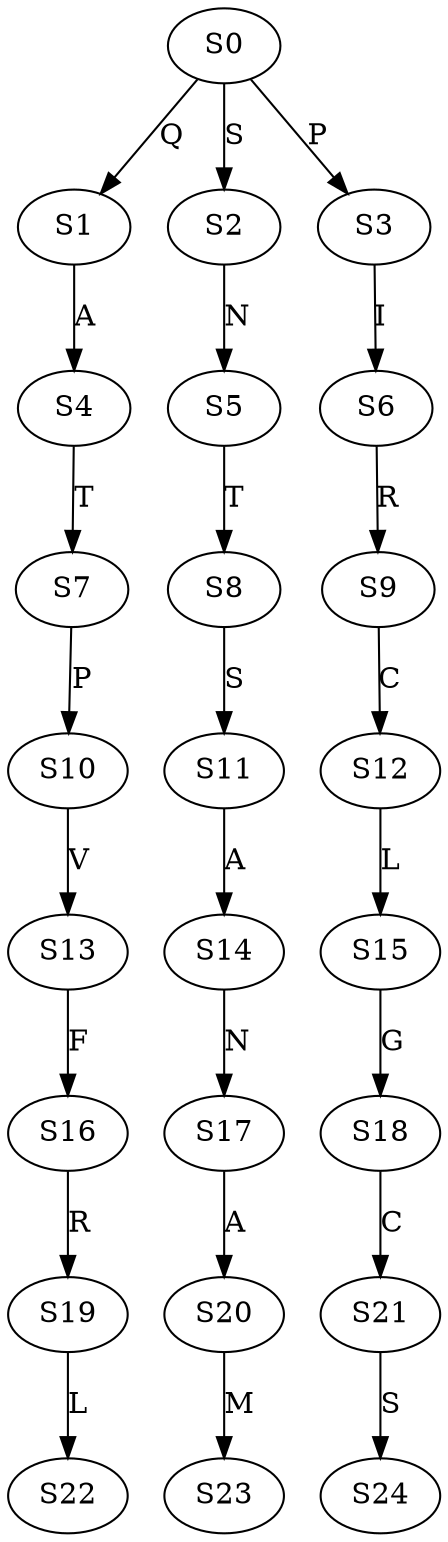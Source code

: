 strict digraph  {
	S0 -> S1 [ label = Q ];
	S0 -> S2 [ label = S ];
	S0 -> S3 [ label = P ];
	S1 -> S4 [ label = A ];
	S2 -> S5 [ label = N ];
	S3 -> S6 [ label = I ];
	S4 -> S7 [ label = T ];
	S5 -> S8 [ label = T ];
	S6 -> S9 [ label = R ];
	S7 -> S10 [ label = P ];
	S8 -> S11 [ label = S ];
	S9 -> S12 [ label = C ];
	S10 -> S13 [ label = V ];
	S11 -> S14 [ label = A ];
	S12 -> S15 [ label = L ];
	S13 -> S16 [ label = F ];
	S14 -> S17 [ label = N ];
	S15 -> S18 [ label = G ];
	S16 -> S19 [ label = R ];
	S17 -> S20 [ label = A ];
	S18 -> S21 [ label = C ];
	S19 -> S22 [ label = L ];
	S20 -> S23 [ label = M ];
	S21 -> S24 [ label = S ];
}
